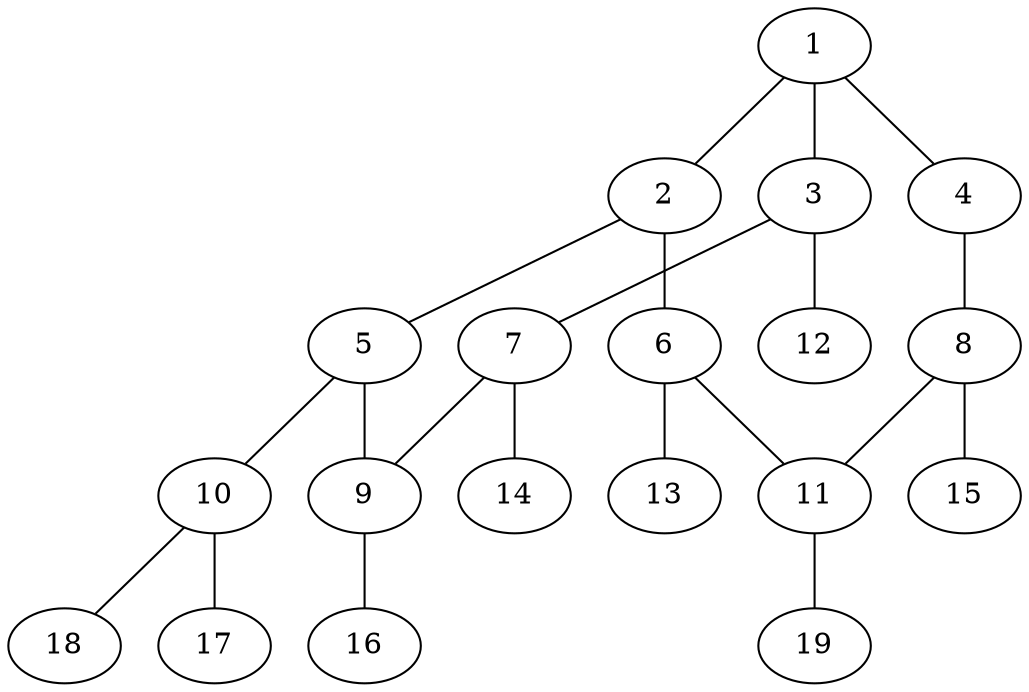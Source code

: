 graph molecule_1316 {
	1	 [chem=C];
	2	 [chem=C];
	1 -- 2	 [valence=1];
	3	 [chem=C];
	1 -- 3	 [valence=1];
	4	 [chem=N];
	1 -- 4	 [valence=2];
	5	 [chem=C];
	2 -- 5	 [valence=1];
	6	 [chem=C];
	2 -- 6	 [valence=2];
	7	 [chem=C];
	3 -- 7	 [valence=2];
	12	 [chem=H];
	3 -- 12	 [valence=1];
	8	 [chem=C];
	4 -- 8	 [valence=1];
	9	 [chem=C];
	5 -- 9	 [valence=2];
	10	 [chem=N];
	5 -- 10	 [valence=1];
	11	 [chem=C];
	6 -- 11	 [valence=1];
	13	 [chem=H];
	6 -- 13	 [valence=1];
	7 -- 9	 [valence=1];
	14	 [chem=H];
	7 -- 14	 [valence=1];
	8 -- 11	 [valence=2];
	15	 [chem=H];
	8 -- 15	 [valence=1];
	16	 [chem=H];
	9 -- 16	 [valence=1];
	17	 [chem=H];
	10 -- 17	 [valence=1];
	18	 [chem=H];
	10 -- 18	 [valence=1];
	19	 [chem=H];
	11 -- 19	 [valence=1];
}
